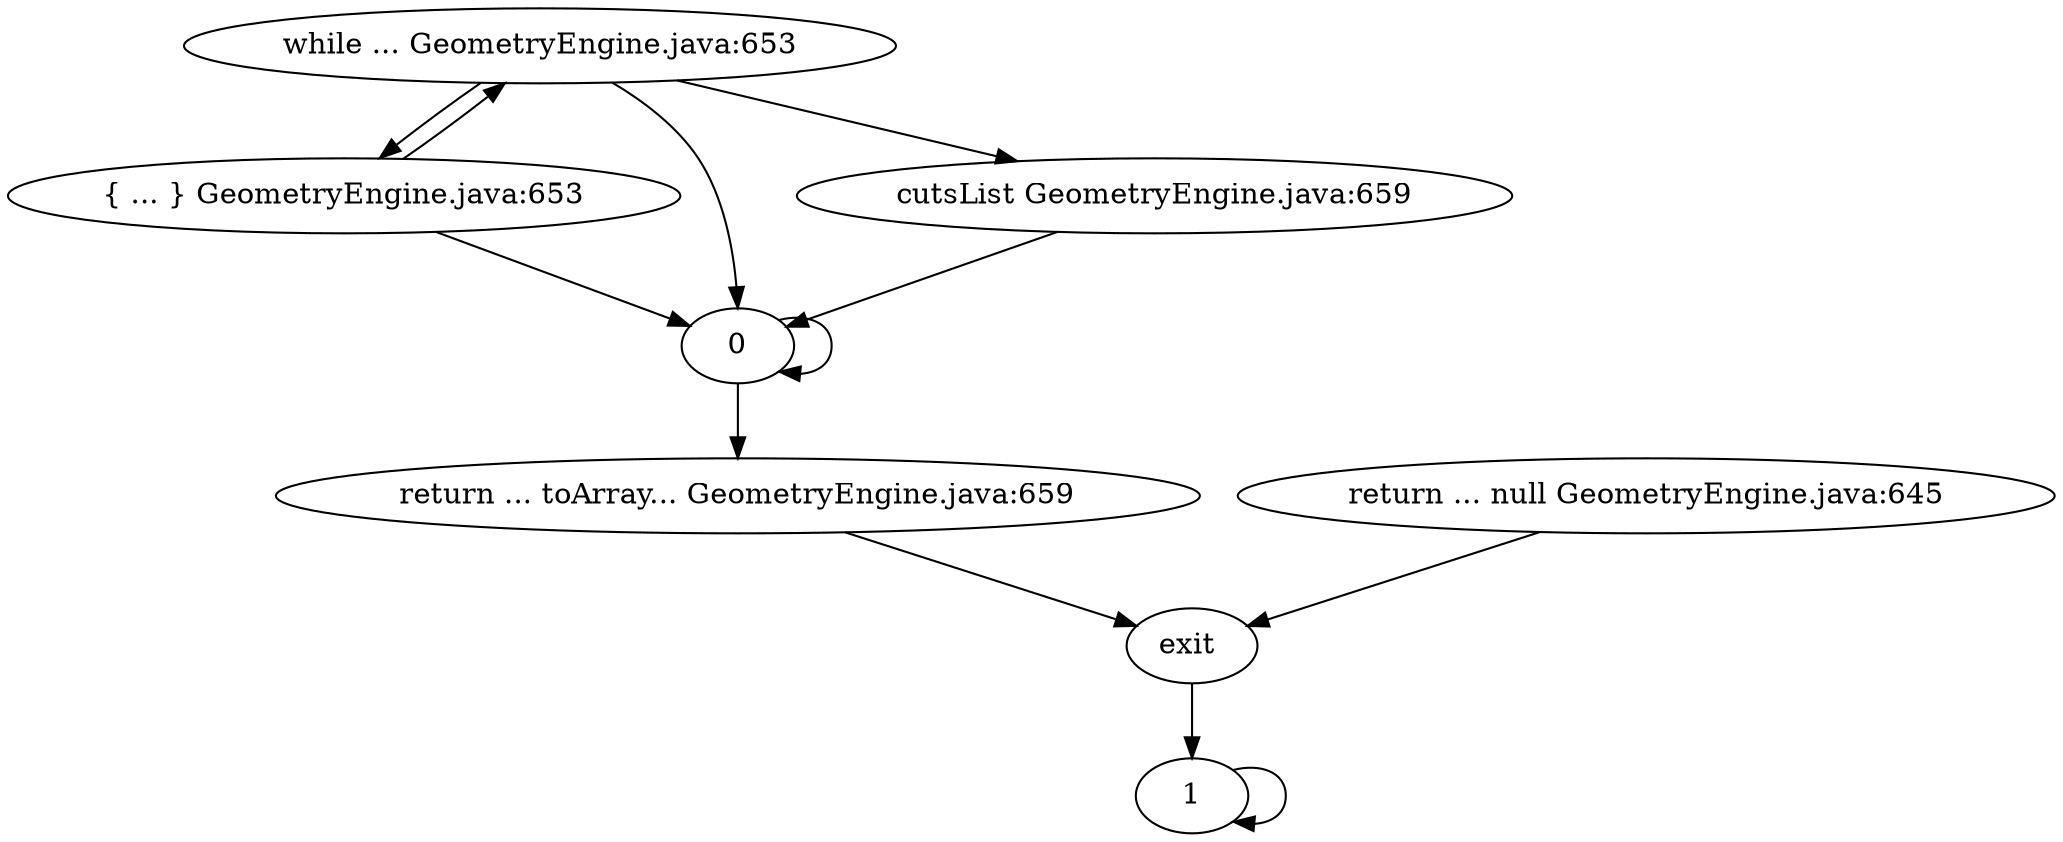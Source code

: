 strict digraph {"while ... GeometryEngine.java:653" -> "{ ... } GeometryEngine.java:653"
-> "0"
"while ... GeometryEngine.java:653" -> "cutsList GeometryEngine.java:659"
-> "0"
"{ ... } GeometryEngine.java:653" -> "while ... GeometryEngine.java:653"
-> "0"

-> "0"
->
"return ... toArray... GeometryEngine.java:659" -> "exit "
-> "1"

-> "1"
"return ... null GeometryEngine.java:645" -> "exit "
-> "1"

-> "1"
}
